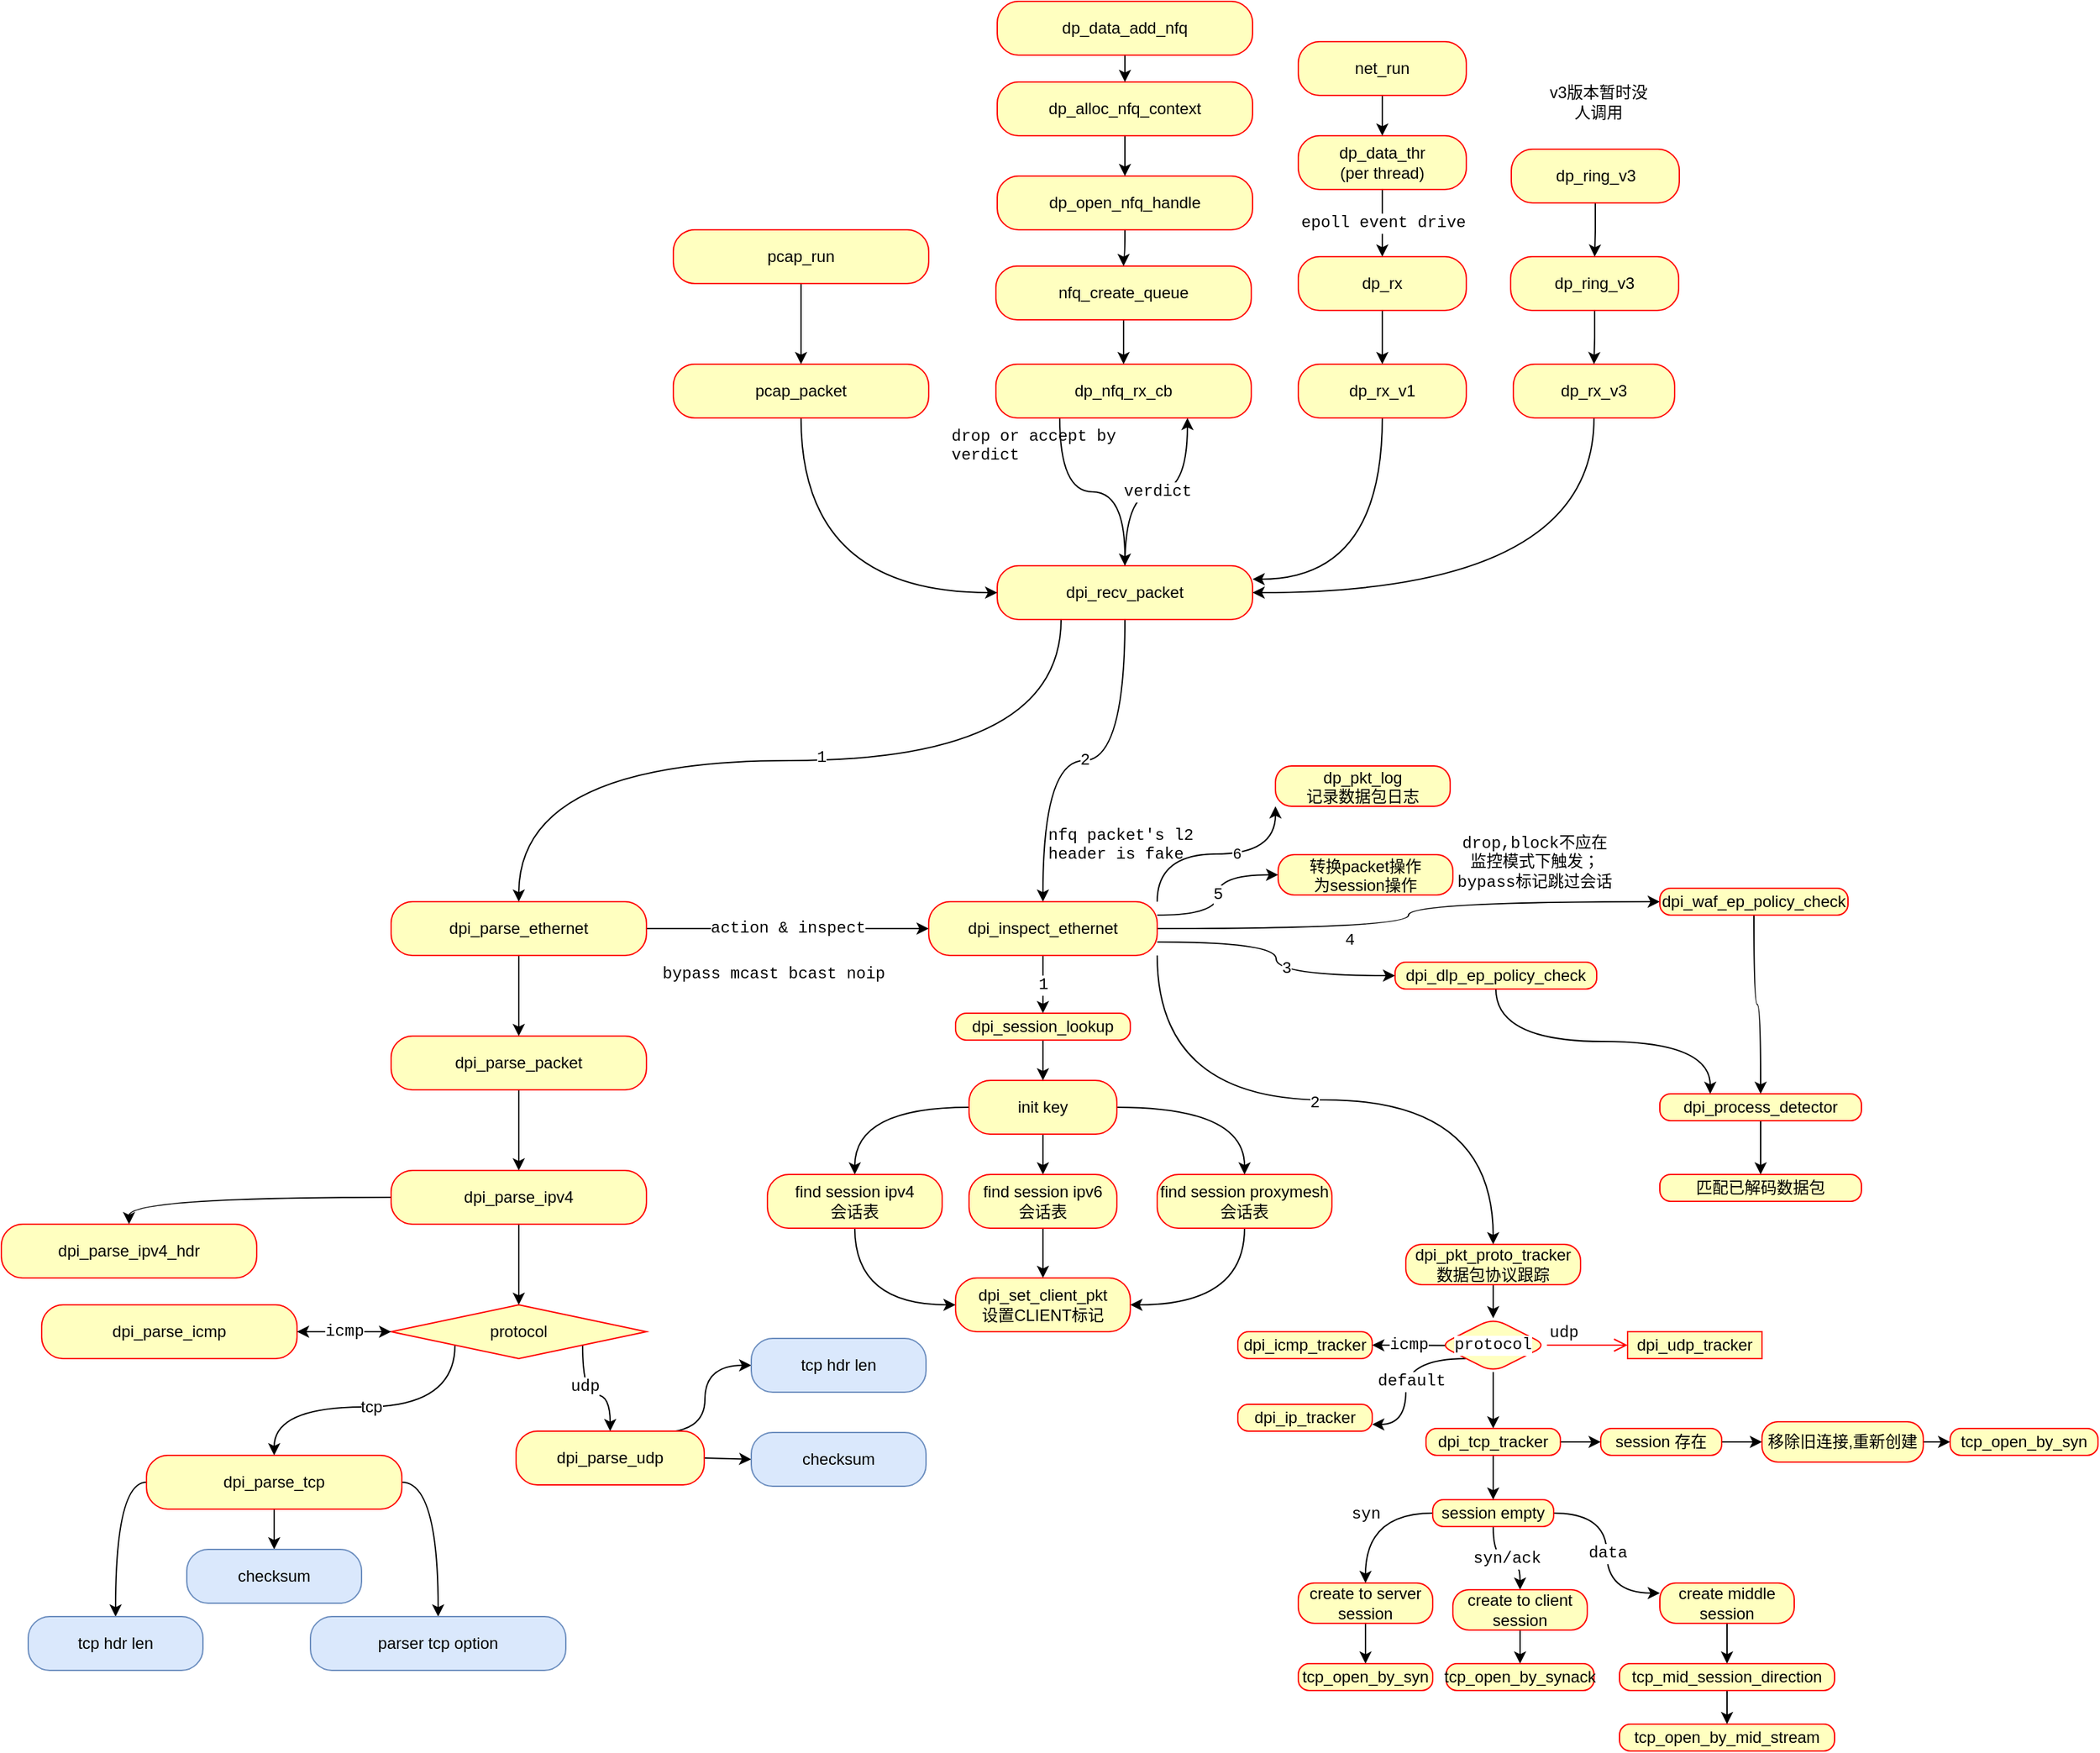 <mxfile version="18.0.4" type="device"><diagram id="zZ2ozgYbBOrYOYpXPW84" name="Page-1"><mxGraphModel dx="2052" dy="1734" grid="1" gridSize="10" guides="1" tooltips="1" connect="1" arrows="1" fold="1" page="1" pageScale="1" pageWidth="850" pageHeight="1100" math="0" shadow="0"><root><mxCell id="0"/><mxCell id="1" parent="0"/><mxCell id="TNwpf5xidSKewAG5th9u-60" style="edgeStyle=orthogonalEdgeStyle;curved=1;rounded=0;orthogonalLoop=1;jettySize=auto;html=1;exitX=0.5;exitY=1;exitDx=0;exitDy=0;entryX=1;entryY=0.5;entryDx=0;entryDy=0;fontFamily=Courier New;fontSize=12;" parent="1" source="TNwpf5xidSKewAG5th9u-53" target="TNwpf5xidSKewAG5th9u-57" edge="1"><mxGeometry relative="1" as="geometry"/></mxCell><mxCell id="TNwpf5xidSKewAG5th9u-53" value="find session proxymesh&lt;br&gt;会话表" style="rounded=1;whiteSpace=wrap;arcSize=40;fontColor=#000000;fillColor=#ffffc0;strokeColor=#ff0000;fontSize=12;html=1;" parent="1" vertex="1"><mxGeometry x="690" y="713" width="130" height="40" as="geometry"/></mxCell><mxCell id="TNwpf5xidSKewAG5th9u-10" value="" style="edgeStyle=orthogonalEdgeStyle;rounded=0;orthogonalLoop=1;jettySize=auto;exitX=0.25;exitY=1;exitDx=0;exitDy=0;entryX=0.5;entryY=0;entryDx=0;entryDy=0;curved=1;fontSize=12;html=1;" parent="1" source="TNwpf5xidSKewAG5th9u-3" target="TNwpf5xidSKewAG5th9u-9" edge="1"><mxGeometry relative="1" as="geometry"/></mxCell><mxCell id="TNwpf5xidSKewAG5th9u-143" value="1" style="edgeLabel;html=1;align=center;verticalAlign=middle;resizable=0;points=[];fontSize=12;fontFamily=Courier New;" parent="TNwpf5xidSKewAG5th9u-10" vertex="1" connectable="0"><mxGeometry x="-0.076" y="-2" relative="1" as="geometry"><mxPoint as="offset"/></mxGeometry></mxCell><mxCell id="TNwpf5xidSKewAG5th9u-139" value="verdict" style="edgeStyle=orthogonalEdgeStyle;curved=1;rounded=0;orthogonalLoop=1;jettySize=auto;html=1;exitX=0.5;exitY=0;exitDx=0;exitDy=0;entryX=0.75;entryY=1;entryDx=0;entryDy=0;fontFamily=Courier New;fontSize=12;" parent="1" source="TNwpf5xidSKewAG5th9u-3" target="TNwpf5xidSKewAG5th9u-131" edge="1"><mxGeometry relative="1" as="geometry"/></mxCell><mxCell id="TNwpf5xidSKewAG5th9u-146" value="2" style="edgeStyle=orthogonalEdgeStyle;curved=1;rounded=0;orthogonalLoop=1;jettySize=auto;html=1;exitX=0.5;exitY=1;exitDx=0;exitDy=0;entryX=0.5;entryY=0;entryDx=0;entryDy=0;fontFamily=Courier New;fontSize=12;" parent="1" source="TNwpf5xidSKewAG5th9u-3" target="TNwpf5xidSKewAG5th9u-44" edge="1"><mxGeometry relative="1" as="geometry"/></mxCell><mxCell id="TNwpf5xidSKewAG5th9u-3" value="dpi_recv_packet" style="rounded=1;whiteSpace=wrap;arcSize=40;fontColor=#000000;fillColor=#ffffc0;strokeColor=#ff0000;fontSize=12;html=1;" parent="1" vertex="1"><mxGeometry x="571" y="260" width="190" height="40" as="geometry"/></mxCell><mxCell id="TNwpf5xidSKewAG5th9u-13" value="" style="edgeStyle=orthogonalEdgeStyle;curved=1;rounded=0;orthogonalLoop=1;jettySize=auto;fontSize=12;html=1;" parent="1" source="TNwpf5xidSKewAG5th9u-9" target="TNwpf5xidSKewAG5th9u-12" edge="1"><mxGeometry relative="1" as="geometry"/></mxCell><mxCell id="TNwpf5xidSKewAG5th9u-47" value="action &amp;amp; inspect" style="edgeStyle=orthogonalEdgeStyle;curved=1;rounded=0;orthogonalLoop=1;jettySize=auto;exitX=1;exitY=0.5;exitDx=0;exitDy=0;entryX=0;entryY=0.5;entryDx=0;entryDy=0;fontFamily=Courier New;fontSize=12;html=1;" parent="1" source="TNwpf5xidSKewAG5th9u-9" target="TNwpf5xidSKewAG5th9u-44" edge="1"><mxGeometry relative="1" as="geometry"/></mxCell><mxCell id="TNwpf5xidSKewAG5th9u-9" value="dpi_parse_ethernet" style="rounded=1;whiteSpace=wrap;arcSize=40;fontColor=#000000;fillColor=#ffffc0;strokeColor=#ff0000;fontSize=12;html=1;" parent="1" vertex="1"><mxGeometry x="120" y="510" width="190" height="40" as="geometry"/></mxCell><mxCell id="TNwpf5xidSKewAG5th9u-15" value="" style="edgeStyle=orthogonalEdgeStyle;curved=1;rounded=0;orthogonalLoop=1;jettySize=auto;fontSize=12;html=1;" parent="1" source="TNwpf5xidSKewAG5th9u-12" target="TNwpf5xidSKewAG5th9u-14" edge="1"><mxGeometry relative="1" as="geometry"/></mxCell><mxCell id="TNwpf5xidSKewAG5th9u-12" value="dpi_parse_packet" style="rounded=1;whiteSpace=wrap;arcSize=40;fontColor=#000000;fillColor=#ffffc0;strokeColor=#ff0000;fontSize=12;html=1;" parent="1" vertex="1"><mxGeometry x="120" y="610" width="190" height="40" as="geometry"/></mxCell><mxCell id="TNwpf5xidSKewAG5th9u-18" value="" style="edgeStyle=orthogonalEdgeStyle;curved=1;rounded=0;orthogonalLoop=1;jettySize=auto;exitX=0;exitY=0.5;exitDx=0;exitDy=0;entryX=0.5;entryY=0;entryDx=0;entryDy=0;fontSize=12;html=1;" parent="1" source="TNwpf5xidSKewAG5th9u-14" target="TNwpf5xidSKewAG5th9u-17" edge="1"><mxGeometry relative="1" as="geometry"/></mxCell><mxCell id="TNwpf5xidSKewAG5th9u-19" value="" style="edgeStyle=orthogonalEdgeStyle;curved=1;rounded=0;orthogonalLoop=1;jettySize=auto;fontSize=12;html=1;" parent="1" source="TNwpf5xidSKewAG5th9u-14" target="TNwpf5xidSKewAG5th9u-16" edge="1"><mxGeometry relative="1" as="geometry"/></mxCell><mxCell id="TNwpf5xidSKewAG5th9u-14" value="dpi_parse_ipv4" style="rounded=1;whiteSpace=wrap;arcSize=40;fontColor=#000000;fillColor=#ffffc0;strokeColor=#ff0000;fontSize=12;html=1;" parent="1" vertex="1"><mxGeometry x="120" y="710" width="190" height="40" as="geometry"/></mxCell><mxCell id="TNwpf5xidSKewAG5th9u-21" value="tcp" style="edgeStyle=orthogonalEdgeStyle;curved=1;rounded=0;orthogonalLoop=1;jettySize=auto;exitX=0;exitY=1;exitDx=0;exitDy=0;entryX=0.5;entryY=0;entryDx=0;entryDy=0;fontSize=12;html=1;" parent="1" source="TNwpf5xidSKewAG5th9u-16" target="TNwpf5xidSKewAG5th9u-20" edge="1"><mxGeometry relative="1" as="geometry"/></mxCell><mxCell id="TNwpf5xidSKewAG5th9u-23" value="" style="edgeStyle=orthogonalEdgeStyle;curved=1;rounded=0;orthogonalLoop=1;jettySize=auto;fontSize=12;exitX=1;exitY=1;exitDx=0;exitDy=0;html=1;" parent="1" source="TNwpf5xidSKewAG5th9u-16" target="TNwpf5xidSKewAG5th9u-22" edge="1"><mxGeometry relative="1" as="geometry"/></mxCell><mxCell id="TNwpf5xidSKewAG5th9u-24" value="udp" style="edgeLabel;align=center;verticalAlign=middle;resizable=0;points=[];fontSize=12;fontFamily=Courier New;html=1;" parent="TNwpf5xidSKewAG5th9u-23" vertex="1" connectable="0"><mxGeometry x="-0.271" y="1" relative="1" as="geometry"><mxPoint as="offset"/></mxGeometry></mxCell><mxCell id="TNwpf5xidSKewAG5th9u-26" value="" style="edgeStyle=orthogonalEdgeStyle;curved=1;rounded=0;orthogonalLoop=1;jettySize=auto;fontFamily=Courier New;fontSize=12;html=1;" parent="1" source="TNwpf5xidSKewAG5th9u-16" target="TNwpf5xidSKewAG5th9u-25" edge="1"><mxGeometry relative="1" as="geometry"/></mxCell><mxCell id="TNwpf5xidSKewAG5th9u-16" value="protocol" style="rhombus;whiteSpace=wrap;fillColor=#ffffc0;strokeColor=#ff0000;fontFamily=Helvetica;fontSize=12;fontColor=#000000;align=center;html=1;" parent="1" vertex="1"><mxGeometry x="120" y="810" width="190" height="40" as="geometry"/></mxCell><mxCell id="TNwpf5xidSKewAG5th9u-17" value="dpi_parse_ipv4_hdr" style="rounded=1;whiteSpace=wrap;arcSize=40;fontColor=#000000;fillColor=#ffffc0;strokeColor=#ff0000;fontSize=12;html=1;" parent="1" vertex="1"><mxGeometry x="-170" y="750" width="190" height="40" as="geometry"/></mxCell><mxCell id="TNwpf5xidSKewAG5th9u-29" value="" style="edgeStyle=orthogonalEdgeStyle;curved=1;rounded=0;orthogonalLoop=1;jettySize=auto;exitX=0;exitY=0.5;exitDx=0;exitDy=0;entryX=0.5;entryY=0;entryDx=0;entryDy=0;fontFamily=Courier New;fontSize=12;html=1;" parent="1" source="TNwpf5xidSKewAG5th9u-20" target="TNwpf5xidSKewAG5th9u-28" edge="1"><mxGeometry relative="1" as="geometry"/></mxCell><mxCell id="TNwpf5xidSKewAG5th9u-33" value="" style="edgeStyle=orthogonalEdgeStyle;curved=1;rounded=0;orthogonalLoop=1;jettySize=auto;fontFamily=Courier New;fontSize=12;html=1;" parent="1" source="TNwpf5xidSKewAG5th9u-20" target="TNwpf5xidSKewAG5th9u-30" edge="1"><mxGeometry relative="1" as="geometry"/></mxCell><mxCell id="TNwpf5xidSKewAG5th9u-35" value="" style="edgeStyle=orthogonalEdgeStyle;curved=1;rounded=0;orthogonalLoop=1;jettySize=auto;exitX=1;exitY=0.5;exitDx=0;exitDy=0;fontFamily=Courier New;fontSize=12;html=1;" parent="1" source="TNwpf5xidSKewAG5th9u-20" target="TNwpf5xidSKewAG5th9u-34" edge="1"><mxGeometry relative="1" as="geometry"/></mxCell><mxCell id="TNwpf5xidSKewAG5th9u-20" value="dpi_parse_tcp" style="rounded=1;whiteSpace=wrap;arcSize=40;fontColor=#000000;fillColor=#ffffc0;strokeColor=#ff0000;fontSize=12;html=1;" parent="1" vertex="1"><mxGeometry x="-62" y="922" width="190" height="40" as="geometry"/></mxCell><mxCell id="TNwpf5xidSKewAG5th9u-38" value="" style="edgeStyle=orthogonalEdgeStyle;curved=1;rounded=0;orthogonalLoop=1;jettySize=auto;exitX=0.75;exitY=0;exitDx=0;exitDy=0;entryX=0;entryY=0.5;entryDx=0;entryDy=0;fontFamily=Courier New;fontSize=12;html=1;" parent="1" target="TNwpf5xidSKewAG5th9u-36" edge="1"><mxGeometry relative="1" as="geometry"><mxPoint x="318" y="905.0" as="sourcePoint"/></mxGeometry></mxCell><mxCell id="TNwpf5xidSKewAG5th9u-41" value="" style="edgeStyle=orthogonalEdgeStyle;curved=1;rounded=0;orthogonalLoop=1;jettySize=auto;fontFamily=Courier New;fontSize=12;html=1;" parent="1" target="TNwpf5xidSKewAG5th9u-37" edge="1"><mxGeometry relative="1" as="geometry"><mxPoint x="353" y="923.966" as="sourcePoint"/></mxGeometry></mxCell><mxCell id="TNwpf5xidSKewAG5th9u-22" value="dpi_parse_udp" style="rounded=1;whiteSpace=wrap;arcSize=40;fontColor=#000000;fillColor=#ffffc0;strokeColor=#ff0000;fontSize=12;html=1;" parent="1" vertex="1"><mxGeometry x="213" y="904" width="140" height="40" as="geometry"/></mxCell><mxCell id="TNwpf5xidSKewAG5th9u-27" value="icmp" style="edgeStyle=orthogonalEdgeStyle;curved=1;rounded=0;orthogonalLoop=1;jettySize=auto;fontFamily=Courier New;fontSize=12;html=1;" parent="1" source="TNwpf5xidSKewAG5th9u-25" target="TNwpf5xidSKewAG5th9u-16" edge="1"><mxGeometry relative="1" as="geometry"/></mxCell><mxCell id="TNwpf5xidSKewAG5th9u-25" value="dpi_parse_icmp" style="rounded=1;whiteSpace=wrap;arcSize=40;fontColor=#000000;fillColor=#ffffc0;strokeColor=#ff0000;fontSize=12;html=1;" parent="1" vertex="1"><mxGeometry x="-140" y="810" width="190" height="40" as="geometry"/></mxCell><mxCell id="TNwpf5xidSKewAG5th9u-28" value="tcp hdr len" style="rounded=1;whiteSpace=wrap;arcSize=40;fillColor=#dae8fc;strokeColor=#6c8ebf;fontSize=12;html=1;" parent="1" vertex="1"><mxGeometry x="-150" y="1042" width="130" height="40" as="geometry"/></mxCell><mxCell id="TNwpf5xidSKewAG5th9u-30" value="checksum" style="rounded=1;whiteSpace=wrap;arcSize=40;fillColor=#dae8fc;strokeColor=#6c8ebf;fontSize=12;html=1;" parent="1" vertex="1"><mxGeometry x="-32" y="992" width="130" height="40" as="geometry"/></mxCell><mxCell id="TNwpf5xidSKewAG5th9u-34" value="parser tcp option" style="rounded=1;whiteSpace=wrap;arcSize=40;fillColor=#dae8fc;strokeColor=#6c8ebf;fontSize=12;html=1;" parent="1" vertex="1"><mxGeometry x="60" y="1042" width="190" height="40" as="geometry"/></mxCell><mxCell id="TNwpf5xidSKewAG5th9u-36" value="tcp hdr len" style="rounded=1;whiteSpace=wrap;arcSize=40;fillColor=#dae8fc;strokeColor=#6c8ebf;fontSize=12;html=1;" parent="1" vertex="1"><mxGeometry x="388" y="835" width="130" height="40" as="geometry"/></mxCell><mxCell id="TNwpf5xidSKewAG5th9u-37" value="checksum" style="rounded=1;whiteSpace=wrap;arcSize=40;fillColor=#dae8fc;strokeColor=#6c8ebf;fontSize=12;html=1;" parent="1" vertex="1"><mxGeometry x="388" y="905" width="130" height="40" as="geometry"/></mxCell><mxCell id="TNwpf5xidSKewAG5th9u-67" value="1" style="edgeStyle=orthogonalEdgeStyle;curved=1;rounded=0;orthogonalLoop=1;jettySize=auto;html=1;fontFamily=Courier New;fontSize=12;" parent="1" source="TNwpf5xidSKewAG5th9u-44" target="TNwpf5xidSKewAG5th9u-61" edge="1"><mxGeometry relative="1" as="geometry"/></mxCell><mxCell id="TNwpf5xidSKewAG5th9u-72" style="edgeStyle=orthogonalEdgeStyle;curved=1;rounded=0;orthogonalLoop=1;jettySize=auto;html=1;exitX=1;exitY=0.5;exitDx=0;exitDy=0;fontFamily=Courier New;fontSize=12;" parent="1" source="TNwpf5xidSKewAG5th9u-44" target="TNwpf5xidSKewAG5th9u-70" edge="1"><mxGeometry relative="1" as="geometry"/></mxCell><mxCell id="TNwpf5xidSKewAG5th9u-74" value="4" style="edgeLabel;html=1;align=center;verticalAlign=middle;resizable=0;points=[];fontSize=12;fontFamily=Courier New;" parent="TNwpf5xidSKewAG5th9u-72" vertex="1" connectable="0"><mxGeometry x="-0.276" y="-9" relative="1" as="geometry"><mxPoint as="offset"/></mxGeometry></mxCell><mxCell id="TNwpf5xidSKewAG5th9u-80" value="5" style="edgeStyle=orthogonalEdgeStyle;curved=1;rounded=0;orthogonalLoop=1;jettySize=auto;html=1;exitX=1;exitY=0.25;exitDx=0;exitDy=0;entryX=0;entryY=0.5;entryDx=0;entryDy=0;fontFamily=Courier New;fontSize=12;" parent="1" source="TNwpf5xidSKewAG5th9u-44" target="TNwpf5xidSKewAG5th9u-78" edge="1"><mxGeometry relative="1" as="geometry"/></mxCell><mxCell id="TNwpf5xidSKewAG5th9u-83" style="edgeStyle=orthogonalEdgeStyle;curved=1;rounded=0;orthogonalLoop=1;jettySize=auto;html=1;exitX=1;exitY=1;exitDx=0;exitDy=0;fontFamily=Courier New;fontSize=12;" parent="1" source="TNwpf5xidSKewAG5th9u-44" target="TNwpf5xidSKewAG5th9u-65" edge="1"><mxGeometry relative="1" as="geometry"/></mxCell><mxCell id="TNwpf5xidSKewAG5th9u-84" value="2" style="edgeLabel;html=1;align=center;verticalAlign=middle;resizable=0;points=[];fontSize=12;fontFamily=Courier New;" parent="TNwpf5xidSKewAG5th9u-83" vertex="1" connectable="0"><mxGeometry x="-0.034" y="-2" relative="1" as="geometry"><mxPoint as="offset"/></mxGeometry></mxCell><mxCell id="TNwpf5xidSKewAG5th9u-147" style="edgeStyle=orthogonalEdgeStyle;curved=1;rounded=0;orthogonalLoop=1;jettySize=auto;html=1;exitX=1;exitY=0.75;exitDx=0;exitDy=0;entryX=0;entryY=0.5;entryDx=0;entryDy=0;fontFamily=Courier New;fontSize=12;" parent="1" source="TNwpf5xidSKewAG5th9u-44" target="TNwpf5xidSKewAG5th9u-68" edge="1"><mxGeometry relative="1" as="geometry"/></mxCell><mxCell id="TNwpf5xidSKewAG5th9u-148" value="3" style="edgeLabel;html=1;align=center;verticalAlign=middle;resizable=0;points=[];fontSize=12;fontFamily=Courier New;" parent="TNwpf5xidSKewAG5th9u-147" vertex="1" connectable="0"><mxGeometry x="0.195" y="5" relative="1" as="geometry"><mxPoint as="offset"/></mxGeometry></mxCell><mxCell id="wjWoYvgHLtRz7lXFdV-m-12" style="edgeStyle=orthogonalEdgeStyle;rounded=0;orthogonalLoop=1;jettySize=auto;html=1;exitX=1;exitY=0;exitDx=0;exitDy=0;entryX=0;entryY=1;entryDx=0;entryDy=0;curved=1;" edge="1" parent="1" source="TNwpf5xidSKewAG5th9u-44" target="wjWoYvgHLtRz7lXFdV-m-10"><mxGeometry relative="1" as="geometry"/></mxCell><mxCell id="wjWoYvgHLtRz7lXFdV-m-13" value="6" style="edgeLabel;html=1;align=center;verticalAlign=middle;resizable=0;points=[];" vertex="1" connectable="0" parent="wjWoYvgHLtRz7lXFdV-m-12"><mxGeometry x="0.186" y="1" relative="1" as="geometry"><mxPoint as="offset"/></mxGeometry></mxCell><mxCell id="TNwpf5xidSKewAG5th9u-44" value="dpi_inspect_ethernet" style="rounded=1;whiteSpace=wrap;arcSize=40;fontColor=#000000;fillColor=#ffffc0;strokeColor=#ff0000;fontSize=12;html=1;" parent="1" vertex="1"><mxGeometry x="520" y="510" width="170" height="40" as="geometry"/></mxCell><mxCell id="TNwpf5xidSKewAG5th9u-54" style="edgeStyle=orthogonalEdgeStyle;curved=1;rounded=0;orthogonalLoop=1;jettySize=auto;html=1;exitX=0;exitY=0.5;exitDx=0;exitDy=0;entryX=0.5;entryY=0;entryDx=0;entryDy=0;fontFamily=Courier New;fontSize=12;" parent="1" source="TNwpf5xidSKewAG5th9u-49" target="TNwpf5xidSKewAG5th9u-51" edge="1"><mxGeometry relative="1" as="geometry"/></mxCell><mxCell id="TNwpf5xidSKewAG5th9u-55" value="" style="edgeStyle=orthogonalEdgeStyle;curved=1;rounded=0;orthogonalLoop=1;jettySize=auto;html=1;fontFamily=Courier New;fontSize=12;" parent="1" source="TNwpf5xidSKewAG5th9u-49" target="TNwpf5xidSKewAG5th9u-52" edge="1"><mxGeometry relative="1" as="geometry"/></mxCell><mxCell id="TNwpf5xidSKewAG5th9u-56" style="edgeStyle=orthogonalEdgeStyle;curved=1;rounded=0;orthogonalLoop=1;jettySize=auto;html=1;exitX=1;exitY=0.5;exitDx=0;exitDy=0;fontFamily=Courier New;fontSize=12;" parent="1" source="TNwpf5xidSKewAG5th9u-49" target="TNwpf5xidSKewAG5th9u-53" edge="1"><mxGeometry relative="1" as="geometry"/></mxCell><mxCell id="TNwpf5xidSKewAG5th9u-49" value="init key" style="rounded=1;whiteSpace=wrap;arcSize=40;fontColor=#000000;fillColor=#ffffc0;strokeColor=#ff0000;fontSize=12;html=1;" parent="1" vertex="1"><mxGeometry x="550" y="643" width="110" height="40" as="geometry"/></mxCell><mxCell id="TNwpf5xidSKewAG5th9u-58" style="edgeStyle=orthogonalEdgeStyle;curved=1;rounded=0;orthogonalLoop=1;jettySize=auto;html=1;exitX=0.5;exitY=1;exitDx=0;exitDy=0;entryX=0;entryY=0.5;entryDx=0;entryDy=0;fontFamily=Courier New;fontSize=12;" parent="1" source="TNwpf5xidSKewAG5th9u-51" target="TNwpf5xidSKewAG5th9u-57" edge="1"><mxGeometry relative="1" as="geometry"/></mxCell><mxCell id="TNwpf5xidSKewAG5th9u-51" value="find session ipv4&lt;br&gt;会话表" style="rounded=1;whiteSpace=wrap;arcSize=40;fontColor=#000000;fillColor=#ffffc0;strokeColor=#ff0000;fontSize=12;html=1;" parent="1" vertex="1"><mxGeometry x="400" y="713" width="130" height="40" as="geometry"/></mxCell><mxCell id="TNwpf5xidSKewAG5th9u-59" value="" style="edgeStyle=orthogonalEdgeStyle;curved=1;rounded=0;orthogonalLoop=1;jettySize=auto;html=1;fontFamily=Courier New;fontSize=12;" parent="1" source="TNwpf5xidSKewAG5th9u-52" target="TNwpf5xidSKewAG5th9u-57" edge="1"><mxGeometry relative="1" as="geometry"/></mxCell><mxCell id="TNwpf5xidSKewAG5th9u-52" value="find session ipv6&lt;br&gt;会话表" style="rounded=1;whiteSpace=wrap;arcSize=40;fontColor=#000000;fillColor=#ffffc0;strokeColor=#ff0000;fontSize=12;html=1;" parent="1" vertex="1"><mxGeometry x="550" y="713" width="110" height="40" as="geometry"/></mxCell><mxCell id="TNwpf5xidSKewAG5th9u-57" value="dpi_set_client_pkt&#10;设置CLIENT标记" style="rounded=1;whiteSpace=wrap;arcSize=40;fontColor=#000000;fillColor=#ffffc0;strokeColor=#ff0000;fontSize=12;glass=0;shadow=0;sketch=0;" parent="1" vertex="1"><mxGeometry x="540" y="790" width="130" height="40" as="geometry"/></mxCell><mxCell id="TNwpf5xidSKewAG5th9u-64" style="edgeStyle=orthogonalEdgeStyle;curved=1;rounded=0;orthogonalLoop=1;jettySize=auto;html=1;exitX=0.5;exitY=1;exitDx=0;exitDy=0;entryX=0.5;entryY=0;entryDx=0;entryDy=0;fontFamily=Courier New;fontSize=12;" parent="1" source="TNwpf5xidSKewAG5th9u-61" target="TNwpf5xidSKewAG5th9u-49" edge="1"><mxGeometry relative="1" as="geometry"/></mxCell><mxCell id="TNwpf5xidSKewAG5th9u-61" value="dpi_session_lookup" style="rounded=1;whiteSpace=wrap;arcSize=40;fontColor=#000000;fillColor=#ffffc0;strokeColor=#ff0000;fontSize=12;html=1;" parent="1" vertex="1"><mxGeometry x="540" y="593" width="130" height="20" as="geometry"/></mxCell><mxCell id="TNwpf5xidSKewAG5th9u-88" value="" style="edgeStyle=orthogonalEdgeStyle;curved=1;rounded=0;orthogonalLoop=1;jettySize=auto;html=1;fontFamily=Courier New;fontSize=12;" parent="1" source="TNwpf5xidSKewAG5th9u-65" target="TNwpf5xidSKewAG5th9u-85" edge="1"><mxGeometry relative="1" as="geometry"/></mxCell><mxCell id="TNwpf5xidSKewAG5th9u-65" value="dpi_pkt_proto_tracker&lt;br&gt;数据包协议跟踪" style="rounded=1;whiteSpace=wrap;arcSize=40;fontColor=#000000;fillColor=#ffffc0;strokeColor=#ff0000;fontSize=12;html=1;" parent="1" vertex="1"><mxGeometry x="875" y="765" width="130" height="30" as="geometry"/></mxCell><mxCell id="TNwpf5xidSKewAG5th9u-77" style="edgeStyle=orthogonalEdgeStyle;curved=1;rounded=0;orthogonalLoop=1;jettySize=auto;html=1;exitX=0.5;exitY=1;exitDx=0;exitDy=0;entryX=0.25;entryY=0;entryDx=0;entryDy=0;fontFamily=Courier New;fontSize=12;" parent="1" source="TNwpf5xidSKewAG5th9u-68" target="TNwpf5xidSKewAG5th9u-75" edge="1"><mxGeometry relative="1" as="geometry"/></mxCell><mxCell id="TNwpf5xidSKewAG5th9u-68" value="dpi_dlp_ep_policy_check" style="rounded=1;whiteSpace=wrap;arcSize=40;fontColor=#000000;fillColor=#ffffc0;strokeColor=#ff0000;fontSize=12;html=1;" parent="1" vertex="1"><mxGeometry x="867" y="555" width="150" height="20" as="geometry"/></mxCell><mxCell id="TNwpf5xidSKewAG5th9u-76" style="edgeStyle=orthogonalEdgeStyle;curved=1;rounded=0;orthogonalLoop=1;jettySize=auto;html=1;exitX=0.5;exitY=1;exitDx=0;exitDy=0;fontFamily=Courier New;fontSize=12;" parent="1" source="TNwpf5xidSKewAG5th9u-70" target="TNwpf5xidSKewAG5th9u-75" edge="1"><mxGeometry relative="1" as="geometry"/></mxCell><mxCell id="TNwpf5xidSKewAG5th9u-70" value="dpi_waf_ep_policy_check" style="rounded=1;whiteSpace=wrap;arcSize=40;fontColor=#000000;fillColor=#ffffc0;strokeColor=#ff0000;fontSize=12;" parent="1" vertex="1"><mxGeometry x="1064" y="500" width="140" height="20" as="geometry"/></mxCell><mxCell id="wjWoYvgHLtRz7lXFdV-m-9" value="" style="edgeStyle=orthogonalEdgeStyle;rounded=0;orthogonalLoop=1;jettySize=auto;html=1;" edge="1" parent="1" source="TNwpf5xidSKewAG5th9u-75" target="wjWoYvgHLtRz7lXFdV-m-8"><mxGeometry relative="1" as="geometry"/></mxCell><mxCell id="TNwpf5xidSKewAG5th9u-75" value="dpi_process_detector" style="rounded=1;whiteSpace=wrap;arcSize=40;fontColor=#000000;fillColor=#ffffc0;strokeColor=#ff0000;fontSize=12;" parent="1" vertex="1"><mxGeometry x="1064" y="653" width="150" height="20" as="geometry"/></mxCell><mxCell id="TNwpf5xidSKewAG5th9u-78" value="转换packet操作&#10;为session操作" style="rounded=1;arcSize=40;fontColor=#000000;fillColor=#ffffc0;strokeColor=#ff0000;fontSize=12;" parent="1" vertex="1"><mxGeometry x="780" y="475" width="130" height="30" as="geometry"/></mxCell><mxCell id="TNwpf5xidSKewAG5th9u-82" value="drop,block不应在&#10;监控模式下触发；bypass标记跳过会话" style="text;align=center;verticalAlign=middle;whiteSpace=wrap;rounded=0;shadow=0;glass=0;labelBackgroundColor=#FFFFFF;sketch=0;fontFamily=Courier New;fontSize=12;" parent="1" vertex="1"><mxGeometry x="911" y="466" width="120" height="30" as="geometry"/></mxCell><mxCell id="TNwpf5xidSKewAG5th9u-92" value="icmp" style="edgeStyle=orthogonalEdgeStyle;curved=1;rounded=0;orthogonalLoop=1;jettySize=auto;html=1;exitX=0.062;exitY=0.505;exitDx=0;exitDy=0;entryX=1;entryY=0.5;entryDx=0;entryDy=0;fontFamily=Courier New;fontSize=12;exitPerimeter=0;" parent="1" source="TNwpf5xidSKewAG5th9u-85" target="TNwpf5xidSKewAG5th9u-91" edge="1"><mxGeometry relative="1" as="geometry"/></mxCell><mxCell id="TNwpf5xidSKewAG5th9u-94" style="edgeStyle=orthogonalEdgeStyle;curved=1;rounded=0;orthogonalLoop=1;jettySize=auto;html=1;exitX=0;exitY=1;exitDx=0;exitDy=0;entryX=1;entryY=0.75;entryDx=0;entryDy=0;fontFamily=Courier New;fontSize=12;" parent="1" source="TNwpf5xidSKewAG5th9u-85" target="TNwpf5xidSKewAG5th9u-93" edge="1"><mxGeometry relative="1" as="geometry"/></mxCell><mxCell id="TNwpf5xidSKewAG5th9u-95" value="default" style="edgeLabel;html=1;align=center;verticalAlign=middle;resizable=0;points=[];fontSize=12;fontFamily=Courier New;" parent="TNwpf5xidSKewAG5th9u-94" vertex="1" connectable="0"><mxGeometry x="0.043" y="4" relative="1" as="geometry"><mxPoint as="offset"/></mxGeometry></mxCell><mxCell id="TNwpf5xidSKewAG5th9u-119" style="edgeStyle=orthogonalEdgeStyle;curved=1;rounded=0;orthogonalLoop=1;jettySize=auto;html=1;exitX=0.5;exitY=1;exitDx=0;exitDy=0;fontFamily=Courier New;fontSize=12;" parent="1" source="TNwpf5xidSKewAG5th9u-85" target="TNwpf5xidSKewAG5th9u-114" edge="1"><mxGeometry relative="1" as="geometry"/></mxCell><mxCell id="TNwpf5xidSKewAG5th9u-85" value="protocol" style="rhombus;whiteSpace=wrap;html=1;fillColor=#ffffc0;strokeColor=#ff0000;rounded=1;shadow=0;glass=0;labelBackgroundColor=#FFFFFF;sketch=0;fontFamily=Courier New;fontSize=12;" parent="1" vertex="1"><mxGeometry x="900" y="820" width="80" height="40" as="geometry"/></mxCell><mxCell id="TNwpf5xidSKewAG5th9u-86" value="udp" style="edgeStyle=orthogonalEdgeStyle;html=1;align=left;verticalAlign=bottom;endArrow=open;endSize=8;strokeColor=#ff0000;rounded=0;fontFamily=Courier New;fontSize=12;curved=1;" parent="1" source="TNwpf5xidSKewAG5th9u-85" edge="1"><mxGeometry x="-1" relative="1" as="geometry"><mxPoint x="1040" y="840" as="targetPoint"/></mxGeometry></mxCell><mxCell id="TNwpf5xidSKewAG5th9u-99" value="syn" style="edgeStyle=orthogonalEdgeStyle;curved=1;rounded=0;orthogonalLoop=1;jettySize=auto;html=1;exitX=0;exitY=0.5;exitDx=0;exitDy=0;fontFamily=Courier New;fontSize=12;" parent="1" source="TNwpf5xidSKewAG5th9u-89" target="TNwpf5xidSKewAG5th9u-96" edge="1"><mxGeometry relative="1" as="geometry"/></mxCell><mxCell id="TNwpf5xidSKewAG5th9u-100" value="syn/ack" style="edgeStyle=orthogonalEdgeStyle;curved=1;rounded=0;orthogonalLoop=1;jettySize=auto;html=1;exitX=0.5;exitY=1;exitDx=0;exitDy=0;entryX=0.5;entryY=0;entryDx=0;entryDy=0;fontFamily=Courier New;fontSize=12;" parent="1" source="TNwpf5xidSKewAG5th9u-89" target="TNwpf5xidSKewAG5th9u-97" edge="1"><mxGeometry relative="1" as="geometry"/></mxCell><mxCell id="TNwpf5xidSKewAG5th9u-101" value="data" style="edgeStyle=orthogonalEdgeStyle;curved=1;rounded=0;orthogonalLoop=1;jettySize=auto;html=1;exitX=1;exitY=0.5;exitDx=0;exitDy=0;entryX=0;entryY=0.25;entryDx=0;entryDy=0;fontFamily=Courier New;fontSize=12;" parent="1" source="TNwpf5xidSKewAG5th9u-89" target="TNwpf5xidSKewAG5th9u-98" edge="1"><mxGeometry relative="1" as="geometry"/></mxCell><mxCell id="TNwpf5xidSKewAG5th9u-89" value="session empty" style="rounded=1;whiteSpace=wrap;html=1;arcSize=40;fontColor=#000000;fillColor=#ffffc0;strokeColor=#ff0000;fontFamily=Helvetica;fontSize=12;align=center;" parent="1" vertex="1"><mxGeometry x="895" y="955" width="90" height="20" as="geometry"/></mxCell><mxCell id="TNwpf5xidSKewAG5th9u-90" value="dpi_udp_tracker" style="rounded=1;whiteSpace=wrap;arcSize=0;fontColor=#000000;fillColor=#ffffc0;strokeColor=#ff0000;fontSize=12;" parent="1" vertex="1"><mxGeometry x="1040" y="830" width="100" height="20" as="geometry"/></mxCell><mxCell id="TNwpf5xidSKewAG5th9u-91" value="dpi_icmp_tracker" style="rounded=1;whiteSpace=wrap;arcSize=40;fontColor=#000000;fillColor=#ffffc0;strokeColor=#ff0000;fontSize=12;" parent="1" vertex="1"><mxGeometry x="750" y="830" width="100" height="20" as="geometry"/></mxCell><mxCell id="TNwpf5xidSKewAG5th9u-93" value="dpi_ip_tracker" style="rounded=1;whiteSpace=wrap;arcSize=40;fontColor=#000000;fillColor=#ffffc0;strokeColor=#ff0000;fontSize=12;" parent="1" vertex="1"><mxGeometry x="750" y="884" width="100" height="20" as="geometry"/></mxCell><mxCell id="TNwpf5xidSKewAG5th9u-113" value="" style="edgeStyle=orthogonalEdgeStyle;curved=1;rounded=0;orthogonalLoop=1;jettySize=auto;html=1;fontFamily=Courier New;fontSize=12;" parent="1" source="TNwpf5xidSKewAG5th9u-96" target="TNwpf5xidSKewAG5th9u-112" edge="1"><mxGeometry relative="1" as="geometry"/></mxCell><mxCell id="TNwpf5xidSKewAG5th9u-96" value="create to server &#10;session" style="rounded=1;whiteSpace=wrap;arcSize=40;fontColor=#000000;fillColor=#ffffc0;strokeColor=#ff0000;fontSize=12;" parent="1" vertex="1"><mxGeometry x="795" y="1017" width="100" height="30" as="geometry"/></mxCell><mxCell id="TNwpf5xidSKewAG5th9u-111" style="edgeStyle=orthogonalEdgeStyle;curved=1;rounded=0;orthogonalLoop=1;jettySize=auto;html=1;exitX=0.5;exitY=1;exitDx=0;exitDy=0;fontFamily=Courier New;fontSize=12;" parent="1" source="TNwpf5xidSKewAG5th9u-97" target="TNwpf5xidSKewAG5th9u-108" edge="1"><mxGeometry relative="1" as="geometry"/></mxCell><mxCell id="TNwpf5xidSKewAG5th9u-97" value="create to client&#10;session" style="rounded=1;whiteSpace=wrap;arcSize=40;fontColor=#000000;fillColor=#ffffc0;strokeColor=#ff0000;fontSize=12;" parent="1" vertex="1"><mxGeometry x="910" y="1022" width="100" height="30" as="geometry"/></mxCell><mxCell id="TNwpf5xidSKewAG5th9u-103" value="" style="edgeStyle=orthogonalEdgeStyle;curved=1;rounded=0;orthogonalLoop=1;jettySize=auto;html=1;fontFamily=Courier New;fontSize=12;" parent="1" source="TNwpf5xidSKewAG5th9u-98" target="TNwpf5xidSKewAG5th9u-102" edge="1"><mxGeometry relative="1" as="geometry"/></mxCell><mxCell id="TNwpf5xidSKewAG5th9u-98" value="create middle&#10;session" style="rounded=1;whiteSpace=wrap;arcSize=40;fontColor=#000000;fillColor=#ffffc0;strokeColor=#ff0000;fontSize=12;" parent="1" vertex="1"><mxGeometry x="1064" y="1017" width="100" height="30" as="geometry"/></mxCell><mxCell id="TNwpf5xidSKewAG5th9u-107" value="" style="edgeStyle=orthogonalEdgeStyle;curved=1;rounded=0;orthogonalLoop=1;jettySize=auto;html=1;fontFamily=Courier New;fontSize=12;" parent="1" source="TNwpf5xidSKewAG5th9u-102" target="TNwpf5xidSKewAG5th9u-106" edge="1"><mxGeometry relative="1" as="geometry"/></mxCell><mxCell id="TNwpf5xidSKewAG5th9u-102" value="tcp_mid_session_direction" style="rounded=1;whiteSpace=wrap;arcSize=40;fontColor=#000000;fillColor=#ffffc0;strokeColor=#ff0000;fontSize=12;" parent="1" vertex="1"><mxGeometry x="1034" y="1077" width="160" height="20" as="geometry"/></mxCell><mxCell id="TNwpf5xidSKewAG5th9u-106" value="tcp_open_by_mid_stream" style="rounded=1;whiteSpace=wrap;arcSize=40;fontColor=#000000;fillColor=#ffffc0;strokeColor=#ff0000;fontSize=12;" parent="1" vertex="1"><mxGeometry x="1034" y="1122" width="160" height="20" as="geometry"/></mxCell><mxCell id="TNwpf5xidSKewAG5th9u-108" value="tcp_open_by_synack" style="rounded=1;whiteSpace=wrap;arcSize=40;fontColor=#000000;fillColor=#ffffc0;strokeColor=#ff0000;fontSize=12;" parent="1" vertex="1"><mxGeometry x="905" y="1077" width="110" height="20" as="geometry"/></mxCell><mxCell id="TNwpf5xidSKewAG5th9u-112" value="tcp_open_by_syn" style="rounded=1;whiteSpace=wrap;arcSize=40;fontColor=#000000;fillColor=#ffffc0;strokeColor=#ff0000;fontSize=12;" parent="1" vertex="1"><mxGeometry x="795" y="1077" width="100" height="20" as="geometry"/></mxCell><mxCell id="TNwpf5xidSKewAG5th9u-118" style="edgeStyle=orthogonalEdgeStyle;curved=1;rounded=0;orthogonalLoop=1;jettySize=auto;html=1;exitX=0.5;exitY=1;exitDx=0;exitDy=0;entryX=0.5;entryY=0;entryDx=0;entryDy=0;fontFamily=Courier New;fontSize=12;" parent="1" source="TNwpf5xidSKewAG5th9u-114" target="TNwpf5xidSKewAG5th9u-89" edge="1"><mxGeometry relative="1" as="geometry"/></mxCell><mxCell id="TNwpf5xidSKewAG5th9u-121" value="" style="edgeStyle=orthogonalEdgeStyle;curved=1;rounded=0;orthogonalLoop=1;jettySize=auto;html=1;fontFamily=Courier New;fontSize=12;" parent="1" source="TNwpf5xidSKewAG5th9u-114" target="TNwpf5xidSKewAG5th9u-120" edge="1"><mxGeometry relative="1" as="geometry"/></mxCell><mxCell id="TNwpf5xidSKewAG5th9u-114" value="dpi_tcp_tracker" style="rounded=1;whiteSpace=wrap;arcSize=40;fontColor=#000000;fillColor=#ffffc0;strokeColor=#ff0000;fontSize=12;" parent="1" vertex="1"><mxGeometry x="890" y="902" width="100" height="20" as="geometry"/></mxCell><mxCell id="TNwpf5xidSKewAG5th9u-126" value="" style="edgeStyle=orthogonalEdgeStyle;curved=1;rounded=0;orthogonalLoop=1;jettySize=auto;html=1;fontFamily=Courier New;fontSize=12;" parent="1" source="TNwpf5xidSKewAG5th9u-120" target="TNwpf5xidSKewAG5th9u-125" edge="1"><mxGeometry relative="1" as="geometry"/></mxCell><mxCell id="TNwpf5xidSKewAG5th9u-120" value="session 存在" style="rounded=1;whiteSpace=wrap;html=1;arcSize=40;fontColor=#000000;fillColor=#ffffc0;strokeColor=#ff0000;fontFamily=Helvetica;fontSize=12;align=center;" parent="1" vertex="1"><mxGeometry x="1020" y="902" width="90" height="20" as="geometry"/></mxCell><mxCell id="TNwpf5xidSKewAG5th9u-128" value="" style="edgeStyle=orthogonalEdgeStyle;curved=1;rounded=0;orthogonalLoop=1;jettySize=auto;html=1;fontFamily=Courier New;fontSize=12;" parent="1" source="TNwpf5xidSKewAG5th9u-125" target="TNwpf5xidSKewAG5th9u-127" edge="1"><mxGeometry relative="1" as="geometry"/></mxCell><mxCell id="TNwpf5xidSKewAG5th9u-125" value="移除旧连接,重新创建" style="rounded=1;whiteSpace=wrap;html=1;arcSize=40;fontColor=#000000;fillColor=#ffffc0;strokeColor=#ff0000;fontFamily=Helvetica;fontSize=12;align=center;" parent="1" vertex="1"><mxGeometry x="1140" y="897" width="120" height="30" as="geometry"/></mxCell><mxCell id="TNwpf5xidSKewAG5th9u-127" value="tcp_open_by_syn" style="rounded=1;whiteSpace=wrap;arcSize=40;fontColor=#000000;fillColor=#ffffc0;strokeColor=#ff0000;fontFamily=Helvetica;fontSize=12;align=center;" parent="1" vertex="1"><mxGeometry x="1280" y="902" width="110" height="20" as="geometry"/></mxCell><mxCell id="TNwpf5xidSKewAG5th9u-130" style="edgeStyle=orthogonalEdgeStyle;curved=1;rounded=0;orthogonalLoop=1;jettySize=auto;html=1;exitX=0.5;exitY=1;exitDx=0;exitDy=0;entryX=0;entryY=0.5;entryDx=0;entryDy=0;fontFamily=Courier New;fontSize=12;" parent="1" source="TNwpf5xidSKewAG5th9u-129" target="TNwpf5xidSKewAG5th9u-3" edge="1"><mxGeometry relative="1" as="geometry"/></mxCell><mxCell id="TNwpf5xidSKewAG5th9u-129" value="pcap_packet" style="rounded=1;whiteSpace=wrap;arcSize=40;fontColor=#000000;fillColor=#ffffc0;strokeColor=#ff0000;fontSize=12;html=1;" parent="1" vertex="1"><mxGeometry x="330" y="110" width="190" height="40" as="geometry"/></mxCell><mxCell id="TNwpf5xidSKewAG5th9u-132" style="edgeStyle=orthogonalEdgeStyle;curved=1;rounded=0;orthogonalLoop=1;jettySize=auto;html=1;exitX=0.25;exitY=1;exitDx=0;exitDy=0;fontFamily=Courier New;fontSize=12;" parent="1" source="TNwpf5xidSKewAG5th9u-131" target="TNwpf5xidSKewAG5th9u-3" edge="1"><mxGeometry relative="1" as="geometry"/></mxCell><mxCell id="TNwpf5xidSKewAG5th9u-131" value="dp_nfq_rx_cb" style="rounded=1;whiteSpace=wrap;arcSize=40;fontColor=#000000;fillColor=#ffffc0;strokeColor=#ff0000;fontSize=12;html=1;" parent="1" vertex="1"><mxGeometry x="570" y="110" width="190" height="40" as="geometry"/></mxCell><mxCell id="TNwpf5xidSKewAG5th9u-137" style="edgeStyle=orthogonalEdgeStyle;curved=1;rounded=0;orthogonalLoop=1;jettySize=auto;html=1;exitX=0.5;exitY=1;exitDx=0;exitDy=0;entryX=1;entryY=0.25;entryDx=0;entryDy=0;fontFamily=Courier New;fontSize=12;" parent="1" source="TNwpf5xidSKewAG5th9u-133" target="TNwpf5xidSKewAG5th9u-3" edge="1"><mxGeometry relative="1" as="geometry"/></mxCell><mxCell id="TNwpf5xidSKewAG5th9u-133" value="dp_rx_v1" style="rounded=1;whiteSpace=wrap;arcSize=40;fontColor=#000000;fillColor=#ffffc0;strokeColor=#ff0000;fontSize=12;html=1;" parent="1" vertex="1"><mxGeometry x="795" y="110" width="125" height="40" as="geometry"/></mxCell><mxCell id="TNwpf5xidSKewAG5th9u-138" style="edgeStyle=orthogonalEdgeStyle;curved=1;rounded=0;orthogonalLoop=1;jettySize=auto;html=1;exitX=0.5;exitY=1;exitDx=0;exitDy=0;entryX=1;entryY=0.5;entryDx=0;entryDy=0;fontFamily=Courier New;fontSize=12;" parent="1" source="TNwpf5xidSKewAG5th9u-134" target="TNwpf5xidSKewAG5th9u-3" edge="1"><mxGeometry relative="1" as="geometry"/></mxCell><mxCell id="TNwpf5xidSKewAG5th9u-134" value="dp_rx_v3" style="rounded=1;whiteSpace=wrap;arcSize=40;fontColor=#000000;fillColor=#ffffc0;strokeColor=#ff0000;fontSize=12;html=1;" parent="1" vertex="1"><mxGeometry x="955" y="110" width="120" height="40" as="geometry"/></mxCell><mxCell id="TNwpf5xidSKewAG5th9u-140" value="drop or accept by verdict" style="text;whiteSpace=wrap;html=1;fontSize=12;fontFamily=Courier New;" parent="1" vertex="1"><mxGeometry x="535" y="150" width="130" height="30" as="geometry"/></mxCell><mxCell id="TNwpf5xidSKewAG5th9u-142" value="" style="edgeStyle=orthogonalEdgeStyle;curved=1;rounded=0;orthogonalLoop=1;jettySize=auto;html=1;fontFamily=Courier New;fontSize=12;" parent="1" source="TNwpf5xidSKewAG5th9u-141" target="TNwpf5xidSKewAG5th9u-129" edge="1"><mxGeometry relative="1" as="geometry"/></mxCell><mxCell id="TNwpf5xidSKewAG5th9u-141" value="pcap_run" style="rounded=1;whiteSpace=wrap;arcSize=40;fontColor=#000000;fillColor=#ffffc0;strokeColor=#ff0000;fontSize=12;html=1;" parent="1" vertex="1"><mxGeometry x="330" y="10" width="190" height="40" as="geometry"/></mxCell><mxCell id="TNwpf5xidSKewAG5th9u-149" value="nfq packet's l2 &lt;br&gt;header is fake" style="text;whiteSpace=wrap;fontSize=12;fontFamily=Courier New;html=1;" parent="1" vertex="1"><mxGeometry x="607" y="447" width="120" height="30" as="geometry"/></mxCell><mxCell id="TNwpf5xidSKewAG5th9u-151" value="bypass mcast bcast noip" style="text;whiteSpace=wrap;html=1;fontSize=12;fontFamily=Courier New;" parent="1" vertex="1"><mxGeometry x="320" y="550" width="180" height="20" as="geometry"/></mxCell><mxCell id="TNwpf5xidSKewAG5th9u-204" style="edgeStyle=orthogonalEdgeStyle;curved=1;rounded=0;orthogonalLoop=1;jettySize=auto;html=1;exitX=0.5;exitY=1;exitDx=0;exitDy=0;entryX=0.5;entryY=0;entryDx=0;entryDy=0;fontFamily=Courier New;fontSize=12;" parent="1" source="TNwpf5xidSKewAG5th9u-199" target="TNwpf5xidSKewAG5th9u-133" edge="1"><mxGeometry relative="1" as="geometry"/></mxCell><mxCell id="TNwpf5xidSKewAG5th9u-199" value="dp_rx" style="rounded=1;whiteSpace=wrap;arcSize=40;fontColor=#000000;fillColor=#ffffc0;strokeColor=#ff0000;fontSize=12;" parent="1" vertex="1"><mxGeometry x="795" y="30" width="125" height="40" as="geometry"/></mxCell><mxCell id="TNwpf5xidSKewAG5th9u-206" value="epoll event drive" style="edgeStyle=orthogonalEdgeStyle;curved=1;rounded=0;orthogonalLoop=1;jettySize=auto;html=1;exitX=0.5;exitY=1;exitDx=0;exitDy=0;entryX=0.5;entryY=0;entryDx=0;entryDy=0;fontFamily=Courier New;fontSize=12;" parent="1" source="TNwpf5xidSKewAG5th9u-205" target="TNwpf5xidSKewAG5th9u-199" edge="1"><mxGeometry relative="1" as="geometry"/></mxCell><mxCell id="TNwpf5xidSKewAG5th9u-205" value="dp_data_thr&#10;(per thread)" style="rounded=1;whiteSpace=wrap;arcSize=40;fontColor=#000000;fillColor=#ffffc0;strokeColor=#ff0000;fontSize=12;" parent="1" vertex="1"><mxGeometry x="795" y="-60" width="125" height="40" as="geometry"/></mxCell><mxCell id="TNwpf5xidSKewAG5th9u-208" style="edgeStyle=orthogonalEdgeStyle;curved=1;rounded=0;orthogonalLoop=1;jettySize=auto;html=1;exitX=0.5;exitY=1;exitDx=0;exitDy=0;fontFamily=Courier New;fontSize=12;" parent="1" source="TNwpf5xidSKewAG5th9u-207" target="TNwpf5xidSKewAG5th9u-205" edge="1"><mxGeometry relative="1" as="geometry"/></mxCell><mxCell id="TNwpf5xidSKewAG5th9u-207" value="net_run" style="rounded=1;whiteSpace=wrap;arcSize=40;fontColor=#000000;fillColor=#ffffc0;strokeColor=#ff0000;fontSize=12;" parent="1" vertex="1"><mxGeometry x="795" y="-130" width="125" height="40" as="geometry"/></mxCell><mxCell id="TNwpf5xidSKewAG5th9u-217" value="" style="edgeStyle=orthogonalEdgeStyle;curved=1;rounded=0;orthogonalLoop=1;jettySize=auto;html=1;fontFamily=Courier New;fontSize=12;entryX=0.5;entryY=0;entryDx=0;entryDy=0;" parent="1" source="TNwpf5xidSKewAG5th9u-209" target="TNwpf5xidSKewAG5th9u-131" edge="1"><mxGeometry relative="1" as="geometry"/></mxCell><mxCell id="TNwpf5xidSKewAG5th9u-209" value="nfq_create_queue" style="rounded=1;whiteSpace=wrap;arcSize=40;fontColor=#000000;fillColor=#ffffc0;strokeColor=#ff0000;fontSize=12;" parent="1" vertex="1"><mxGeometry x="570" y="37" width="190" height="40" as="geometry"/></mxCell><mxCell id="TNwpf5xidSKewAG5th9u-216" value="" style="edgeStyle=orthogonalEdgeStyle;curved=1;rounded=0;orthogonalLoop=1;jettySize=auto;html=1;fontFamily=Courier New;fontSize=12;" parent="1" source="TNwpf5xidSKewAG5th9u-210" target="TNwpf5xidSKewAG5th9u-209" edge="1"><mxGeometry relative="1" as="geometry"/></mxCell><mxCell id="TNwpf5xidSKewAG5th9u-210" value="dp_open_nfq_handle" style="rounded=1;whiteSpace=wrap;arcSize=40;fontColor=#000000;fillColor=#ffffc0;strokeColor=#ff0000;fontSize=12;" parent="1" vertex="1"><mxGeometry x="571" y="-30" width="190" height="40" as="geometry"/></mxCell><mxCell id="TNwpf5xidSKewAG5th9u-215" value="" style="edgeStyle=orthogonalEdgeStyle;curved=1;rounded=0;orthogonalLoop=1;jettySize=auto;html=1;fontFamily=Courier New;fontSize=12;" parent="1" source="TNwpf5xidSKewAG5th9u-212" target="TNwpf5xidSKewAG5th9u-210" edge="1"><mxGeometry relative="1" as="geometry"/></mxCell><mxCell id="TNwpf5xidSKewAG5th9u-212" value="dp_alloc_nfq_context" style="rounded=1;whiteSpace=wrap;arcSize=40;fontColor=#000000;fillColor=#ffffc0;strokeColor=#ff0000;fontSize=12;" parent="1" vertex="1"><mxGeometry x="571" y="-100" width="190" height="40" as="geometry"/></mxCell><mxCell id="TNwpf5xidSKewAG5th9u-214" value="" style="edgeStyle=orthogonalEdgeStyle;curved=1;rounded=0;orthogonalLoop=1;jettySize=auto;html=1;fontFamily=Courier New;fontSize=12;" parent="1" source="TNwpf5xidSKewAG5th9u-213" target="TNwpf5xidSKewAG5th9u-212" edge="1"><mxGeometry relative="1" as="geometry"/></mxCell><mxCell id="TNwpf5xidSKewAG5th9u-213" value="dp_data_add_nfq" style="rounded=1;whiteSpace=wrap;arcSize=40;fontColor=#000000;fillColor=#ffffc0;strokeColor=#ff0000;fontSize=12;" parent="1" vertex="1"><mxGeometry x="571" y="-160" width="190" height="40" as="geometry"/></mxCell><mxCell id="wjWoYvgHLtRz7lXFdV-m-2" value="" style="edgeStyle=orthogonalEdgeStyle;rounded=0;orthogonalLoop=1;jettySize=auto;html=1;" edge="1" parent="1" source="wjWoYvgHLtRz7lXFdV-m-1" target="TNwpf5xidSKewAG5th9u-134"><mxGeometry relative="1" as="geometry"/></mxCell><mxCell id="wjWoYvgHLtRz7lXFdV-m-1" value="dp_ring_v3" style="rounded=1;whiteSpace=wrap;arcSize=40;fontColor=#000000;fillColor=#ffffc0;strokeColor=#ff0000;fontSize=12;" vertex="1" parent="1"><mxGeometry x="953" y="30" width="125" height="40" as="geometry"/></mxCell><mxCell id="wjWoYvgHLtRz7lXFdV-m-5" value="" style="edgeStyle=orthogonalEdgeStyle;rounded=0;orthogonalLoop=1;jettySize=auto;html=1;" edge="1" parent="1" source="wjWoYvgHLtRz7lXFdV-m-4" target="wjWoYvgHLtRz7lXFdV-m-1"><mxGeometry relative="1" as="geometry"/></mxCell><mxCell id="wjWoYvgHLtRz7lXFdV-m-4" value="dp_ring_v3" style="rounded=1;whiteSpace=wrap;arcSize=40;fontColor=#000000;fillColor=#ffffc0;strokeColor=#ff0000;fontSize=12;" vertex="1" parent="1"><mxGeometry x="953.5" y="-50" width="125" height="40" as="geometry"/></mxCell><mxCell id="wjWoYvgHLtRz7lXFdV-m-8" value="匹配已解码数据包" style="rounded=1;whiteSpace=wrap;arcSize=40;fontColor=#000000;fillColor=#ffffc0;strokeColor=#ff0000;fontSize=12;" vertex="1" parent="1"><mxGeometry x="1064" y="713" width="150" height="20" as="geometry"/></mxCell><mxCell id="wjWoYvgHLtRz7lXFdV-m-10" value="dp_pkt_log&#10;记录数据包日志" style="rounded=1;arcSize=40;fontColor=#000000;fillColor=#ffffc0;strokeColor=#ff0000;fontSize=12;" vertex="1" parent="1"><mxGeometry x="778" y="409" width="130" height="30" as="geometry"/></mxCell><mxCell id="wjWoYvgHLtRz7lXFdV-m-16" value="v3版本暂时没人调用" style="text;html=1;strokeColor=none;fillColor=none;align=center;verticalAlign=middle;whiteSpace=wrap;rounded=0;" vertex="1" parent="1"><mxGeometry x="976" y="-100" width="85" height="30" as="geometry"/></mxCell></root></mxGraphModel></diagram></mxfile>